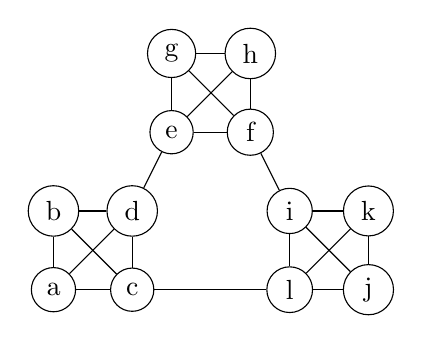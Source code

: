 \begin{tikzpicture}
\tikzset{vertex/.style = {shape=circle,draw,minimum size=10 pt}}
\tikzset{edge/.style = {-,> = latex'}}
% vertices
\node[vertex] (a) at  (0,0) {a};
\node[vertex] (b) at  (0,1) {b};
\node[vertex] (c) at  (1,0) {c};
\node[vertex] (d) at  (1,1) {d};

\node[vertex] (i) at  (3,1) {i};
\node[vertex] (j) at  (4,0) {j};
\node[vertex] (k) at  (4,1) {k};
\node[vertex] (l) at  (3,0) {l};

\node[vertex] (e) at  (1.5,2) {e};
\node[vertex] (f) at  (2.5,2) {f};
\node[vertex] (g) at  (1.5,3) {g};
\node[vertex] (h) at  (2.5,3) {h};
%edges
\draw[edge] (b) to (a);
\draw[edge] (b) to (c);
\draw[edge] (a) to (d);
\draw[edge] (b) to (d);
\draw[edge] (c) to (a);
\draw[edge] (c) to (d);

\draw[edge] (e) to (h);
\draw[edge] (e) to (f);
\draw[edge] (e) to (g);
\draw[edge] (f) to (h);
\draw[edge] (f) to (g);
\draw[edge] (g) to (h);

\draw[edge] (i) to (l);
\draw[edge] (i) to (k);
\draw[edge] (i) to (j);
\draw[edge] (l) to (k);
\draw[edge] (l) to (j);
\draw[edge] (j) to (k);


\draw[edge] (f) to (i);
\draw[edge] (d) to (e);
\draw[edge] (c) to (l);
\end{tikzpicture}
